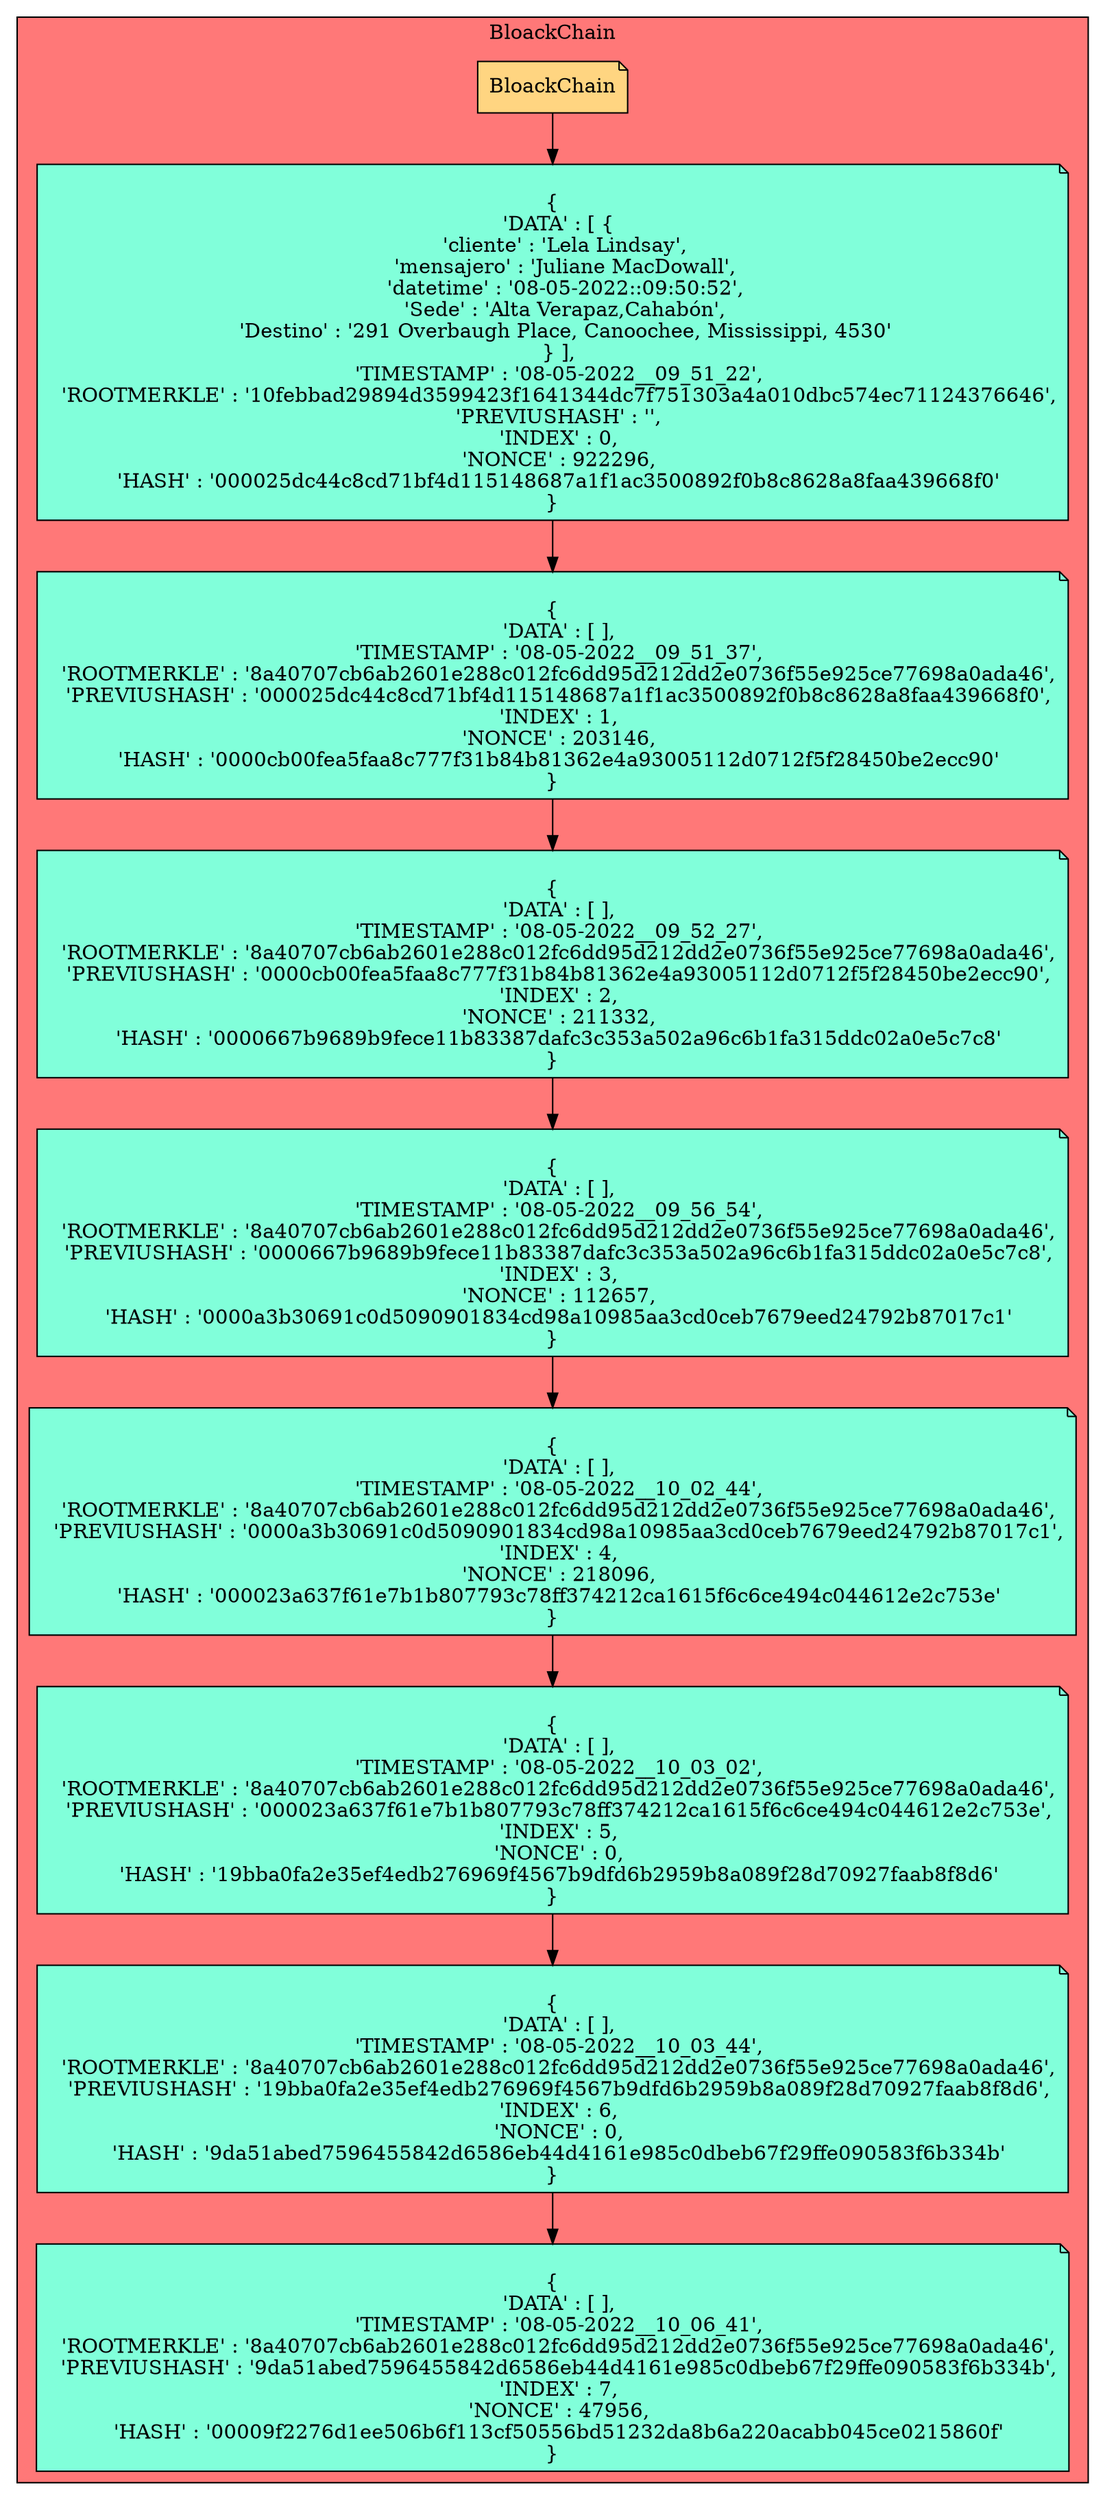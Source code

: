 digraph L {
node[shape=note fillcolor="#A181FF" style =filled]
subgraph cluster_p{
    label= " BloackChain "
 raiz[label = "BloackChain" fillcolor="#FFD581" ]    bgcolor = "#FF7878"
Nodo1291463957[label="
{
  'DATA' : [ {
    'cliente' : 'Lela Lindsay',
    'mensajero' : 'Juliane MacDowall',
    'datetime' : '08-05-2022::09:50:52',
    'Sede' : 'Alta Verapaz,Cahabón',
    'Destino' : '291 Overbaugh Place, Canoochee, Mississippi, 4530'
  } ],
  'TIMESTAMP' : '08-05-2022__09_51_22',
  'ROOTMERKLE' : '10febbad29894d3599423f1641344dc7f751303a4a010dbc574ec71124376646',
  'PREVIUSHASH' : '',
  'INDEX' : 0,
  'NONCE' : 922296,
  'HASH' : '000025dc44c8cd71bf4d115148687a1f1ac3500892f0b8c8628a8faa439668f0'
}",fillcolor="#81FFDA"]
Nodo1529134202[label="
{
  'DATA' : [ ],
  'TIMESTAMP' : '08-05-2022__09_51_37',
  'ROOTMERKLE' : '8a40707cb6ab2601e288c012fc6dd95d212dd2e0736f55e925ce77698a0ada46',
  'PREVIUSHASH' : '000025dc44c8cd71bf4d115148687a1f1ac3500892f0b8c8628a8faa439668f0',
  'INDEX' : 1,
  'NONCE' : 203146,
  'HASH' : '0000cb00fea5faa8c777f31b84b81362e4a93005112d0712f5f28450be2ecc90'
}",fillcolor="#81FFDA"]
Nodo1326155759[label="
{
  'DATA' : [ ],
  'TIMESTAMP' : '08-05-2022__09_52_27',
  'ROOTMERKLE' : '8a40707cb6ab2601e288c012fc6dd95d212dd2e0736f55e925ce77698a0ada46',
  'PREVIUSHASH' : '0000cb00fea5faa8c777f31b84b81362e4a93005112d0712f5f28450be2ecc90',
  'INDEX' : 2,
  'NONCE' : 211332,
  'HASH' : '0000667b9689b9fece11b83387dafc3c353a502a96c6b1fa315ddc02a0e5c7c8'
}",fillcolor="#81FFDA"]
Nodo1182090572[label="
{
  'DATA' : [ ],
  'TIMESTAMP' : '08-05-2022__09_56_54',
  'ROOTMERKLE' : '8a40707cb6ab2601e288c012fc6dd95d212dd2e0736f55e925ce77698a0ada46',
  'PREVIUSHASH' : '0000667b9689b9fece11b83387dafc3c353a502a96c6b1fa315ddc02a0e5c7c8',
  'INDEX' : 3,
  'NONCE' : 112657,
  'HASH' : '0000a3b30691c0d5090901834cd98a10985aa3cd0ceb7679eed24792b87017c1'
}",fillcolor="#81FFDA"]
Nodo1590739046[label="
{
  'DATA' : [ ],
  'TIMESTAMP' : '08-05-2022__10_02_44',
  'ROOTMERKLE' : '8a40707cb6ab2601e288c012fc6dd95d212dd2e0736f55e925ce77698a0ada46',
  'PREVIUSHASH' : '0000a3b30691c0d5090901834cd98a10985aa3cd0ceb7679eed24792b87017c1',
  'INDEX' : 4,
  'NONCE' : 218096,
  'HASH' : '000023a637f61e7b1b807793c78ff374212ca1615f6c6ce494c044612e2c753e'
}",fillcolor="#81FFDA"]
Nodo795246767[label="
{
  'DATA' : [ ],
  'TIMESTAMP' : '08-05-2022__10_03_02',
  'ROOTMERKLE' : '8a40707cb6ab2601e288c012fc6dd95d212dd2e0736f55e925ce77698a0ada46',
  'PREVIUSHASH' : '000023a637f61e7b1b807793c78ff374212ca1615f6c6ce494c044612e2c753e',
  'INDEX' : 5,
  'NONCE' : 0,
  'HASH' : '19bba0fa2e35ef4edb276969f4567b9dfd6b2959b8a089f28d70927faab8f8d6'
}",fillcolor="#81FFDA"]
Nodo1019305555[label="
{
  'DATA' : [ ],
  'TIMESTAMP' : '08-05-2022__10_03_44',
  'ROOTMERKLE' : '8a40707cb6ab2601e288c012fc6dd95d212dd2e0736f55e925ce77698a0ada46',
  'PREVIUSHASH' : '19bba0fa2e35ef4edb276969f4567b9dfd6b2959b8a089f28d70927faab8f8d6',
  'INDEX' : 6,
  'NONCE' : 0,
  'HASH' : '9da51abed7596455842d6586eb44d4161e985c0dbeb67f29ffe090583f6b334b'
}",fillcolor="#81FFDA"]
Nodo1862322835[label="
{
  'DATA' : [ ],
  'TIMESTAMP' : '08-05-2022__10_06_41',
  'ROOTMERKLE' : '8a40707cb6ab2601e288c012fc6dd95d212dd2e0736f55e925ce77698a0ada46',
  'PREVIUSHASH' : '9da51abed7596455842d6586eb44d4161e985c0dbeb67f29ffe090583f6b334b',
  'INDEX' : 7,
  'NONCE' : 47956,
  'HASH' : '00009f2276d1ee506b6f113cf50556bd51232da8b6a220acabb045ce0215860f'
}",fillcolor="#81FFDA"]

raiz->Nodo1291463957
Nodo1291463957 -> Nodo1529134202

Nodo1529134202 -> Nodo1326155759

Nodo1326155759 -> Nodo1182090572

Nodo1182090572 -> Nodo1590739046

Nodo1590739046 -> Nodo795246767

Nodo795246767 -> Nodo1019305555

Nodo1019305555 -> Nodo1862322835
}}
